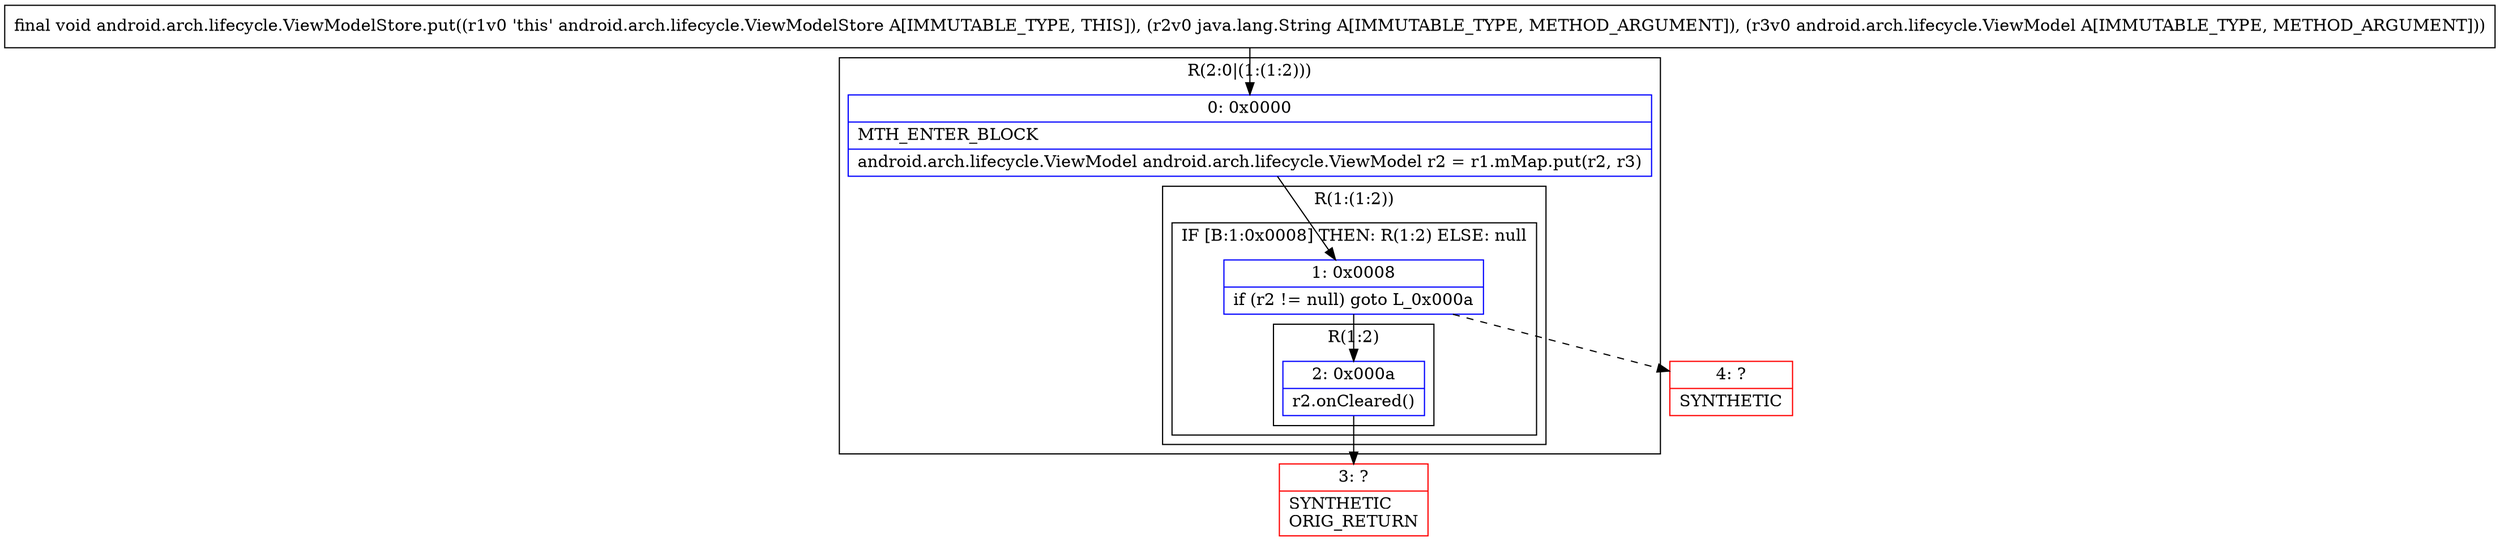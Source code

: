 digraph "CFG forandroid.arch.lifecycle.ViewModelStore.put(Ljava\/lang\/String;Landroid\/arch\/lifecycle\/ViewModel;)V" {
subgraph cluster_Region_513759464 {
label = "R(2:0|(1:(1:2)))";
node [shape=record,color=blue];
Node_0 [shape=record,label="{0\:\ 0x0000|MTH_ENTER_BLOCK\l|android.arch.lifecycle.ViewModel android.arch.lifecycle.ViewModel r2 = r1.mMap.put(r2, r3)\l}"];
subgraph cluster_Region_897898362 {
label = "R(1:(1:2))";
node [shape=record,color=blue];
subgraph cluster_IfRegion_530583668 {
label = "IF [B:1:0x0008] THEN: R(1:2) ELSE: null";
node [shape=record,color=blue];
Node_1 [shape=record,label="{1\:\ 0x0008|if (r2 != null) goto L_0x000a\l}"];
subgraph cluster_Region_472849845 {
label = "R(1:2)";
node [shape=record,color=blue];
Node_2 [shape=record,label="{2\:\ 0x000a|r2.onCleared()\l}"];
}
}
}
}
Node_3 [shape=record,color=red,label="{3\:\ ?|SYNTHETIC\lORIG_RETURN\l}"];
Node_4 [shape=record,color=red,label="{4\:\ ?|SYNTHETIC\l}"];
MethodNode[shape=record,label="{final void android.arch.lifecycle.ViewModelStore.put((r1v0 'this' android.arch.lifecycle.ViewModelStore A[IMMUTABLE_TYPE, THIS]), (r2v0 java.lang.String A[IMMUTABLE_TYPE, METHOD_ARGUMENT]), (r3v0 android.arch.lifecycle.ViewModel A[IMMUTABLE_TYPE, METHOD_ARGUMENT])) }"];
MethodNode -> Node_0;
Node_0 -> Node_1;
Node_1 -> Node_2;
Node_1 -> Node_4[style=dashed];
Node_2 -> Node_3;
}

